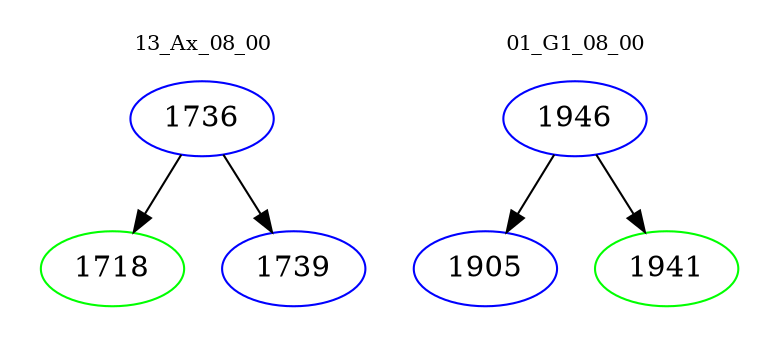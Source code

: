 digraph{
subgraph cluster_0 {
color = white
label = "13_Ax_08_00";
fontsize=10;
T0_1736 [label="1736", color="blue"]
T0_1736 -> T0_1718 [color="black"]
T0_1718 [label="1718", color="green"]
T0_1736 -> T0_1739 [color="black"]
T0_1739 [label="1739", color="blue"]
}
subgraph cluster_1 {
color = white
label = "01_G1_08_00";
fontsize=10;
T1_1946 [label="1946", color="blue"]
T1_1946 -> T1_1905 [color="black"]
T1_1905 [label="1905", color="blue"]
T1_1946 -> T1_1941 [color="black"]
T1_1941 [label="1941", color="green"]
}
}

